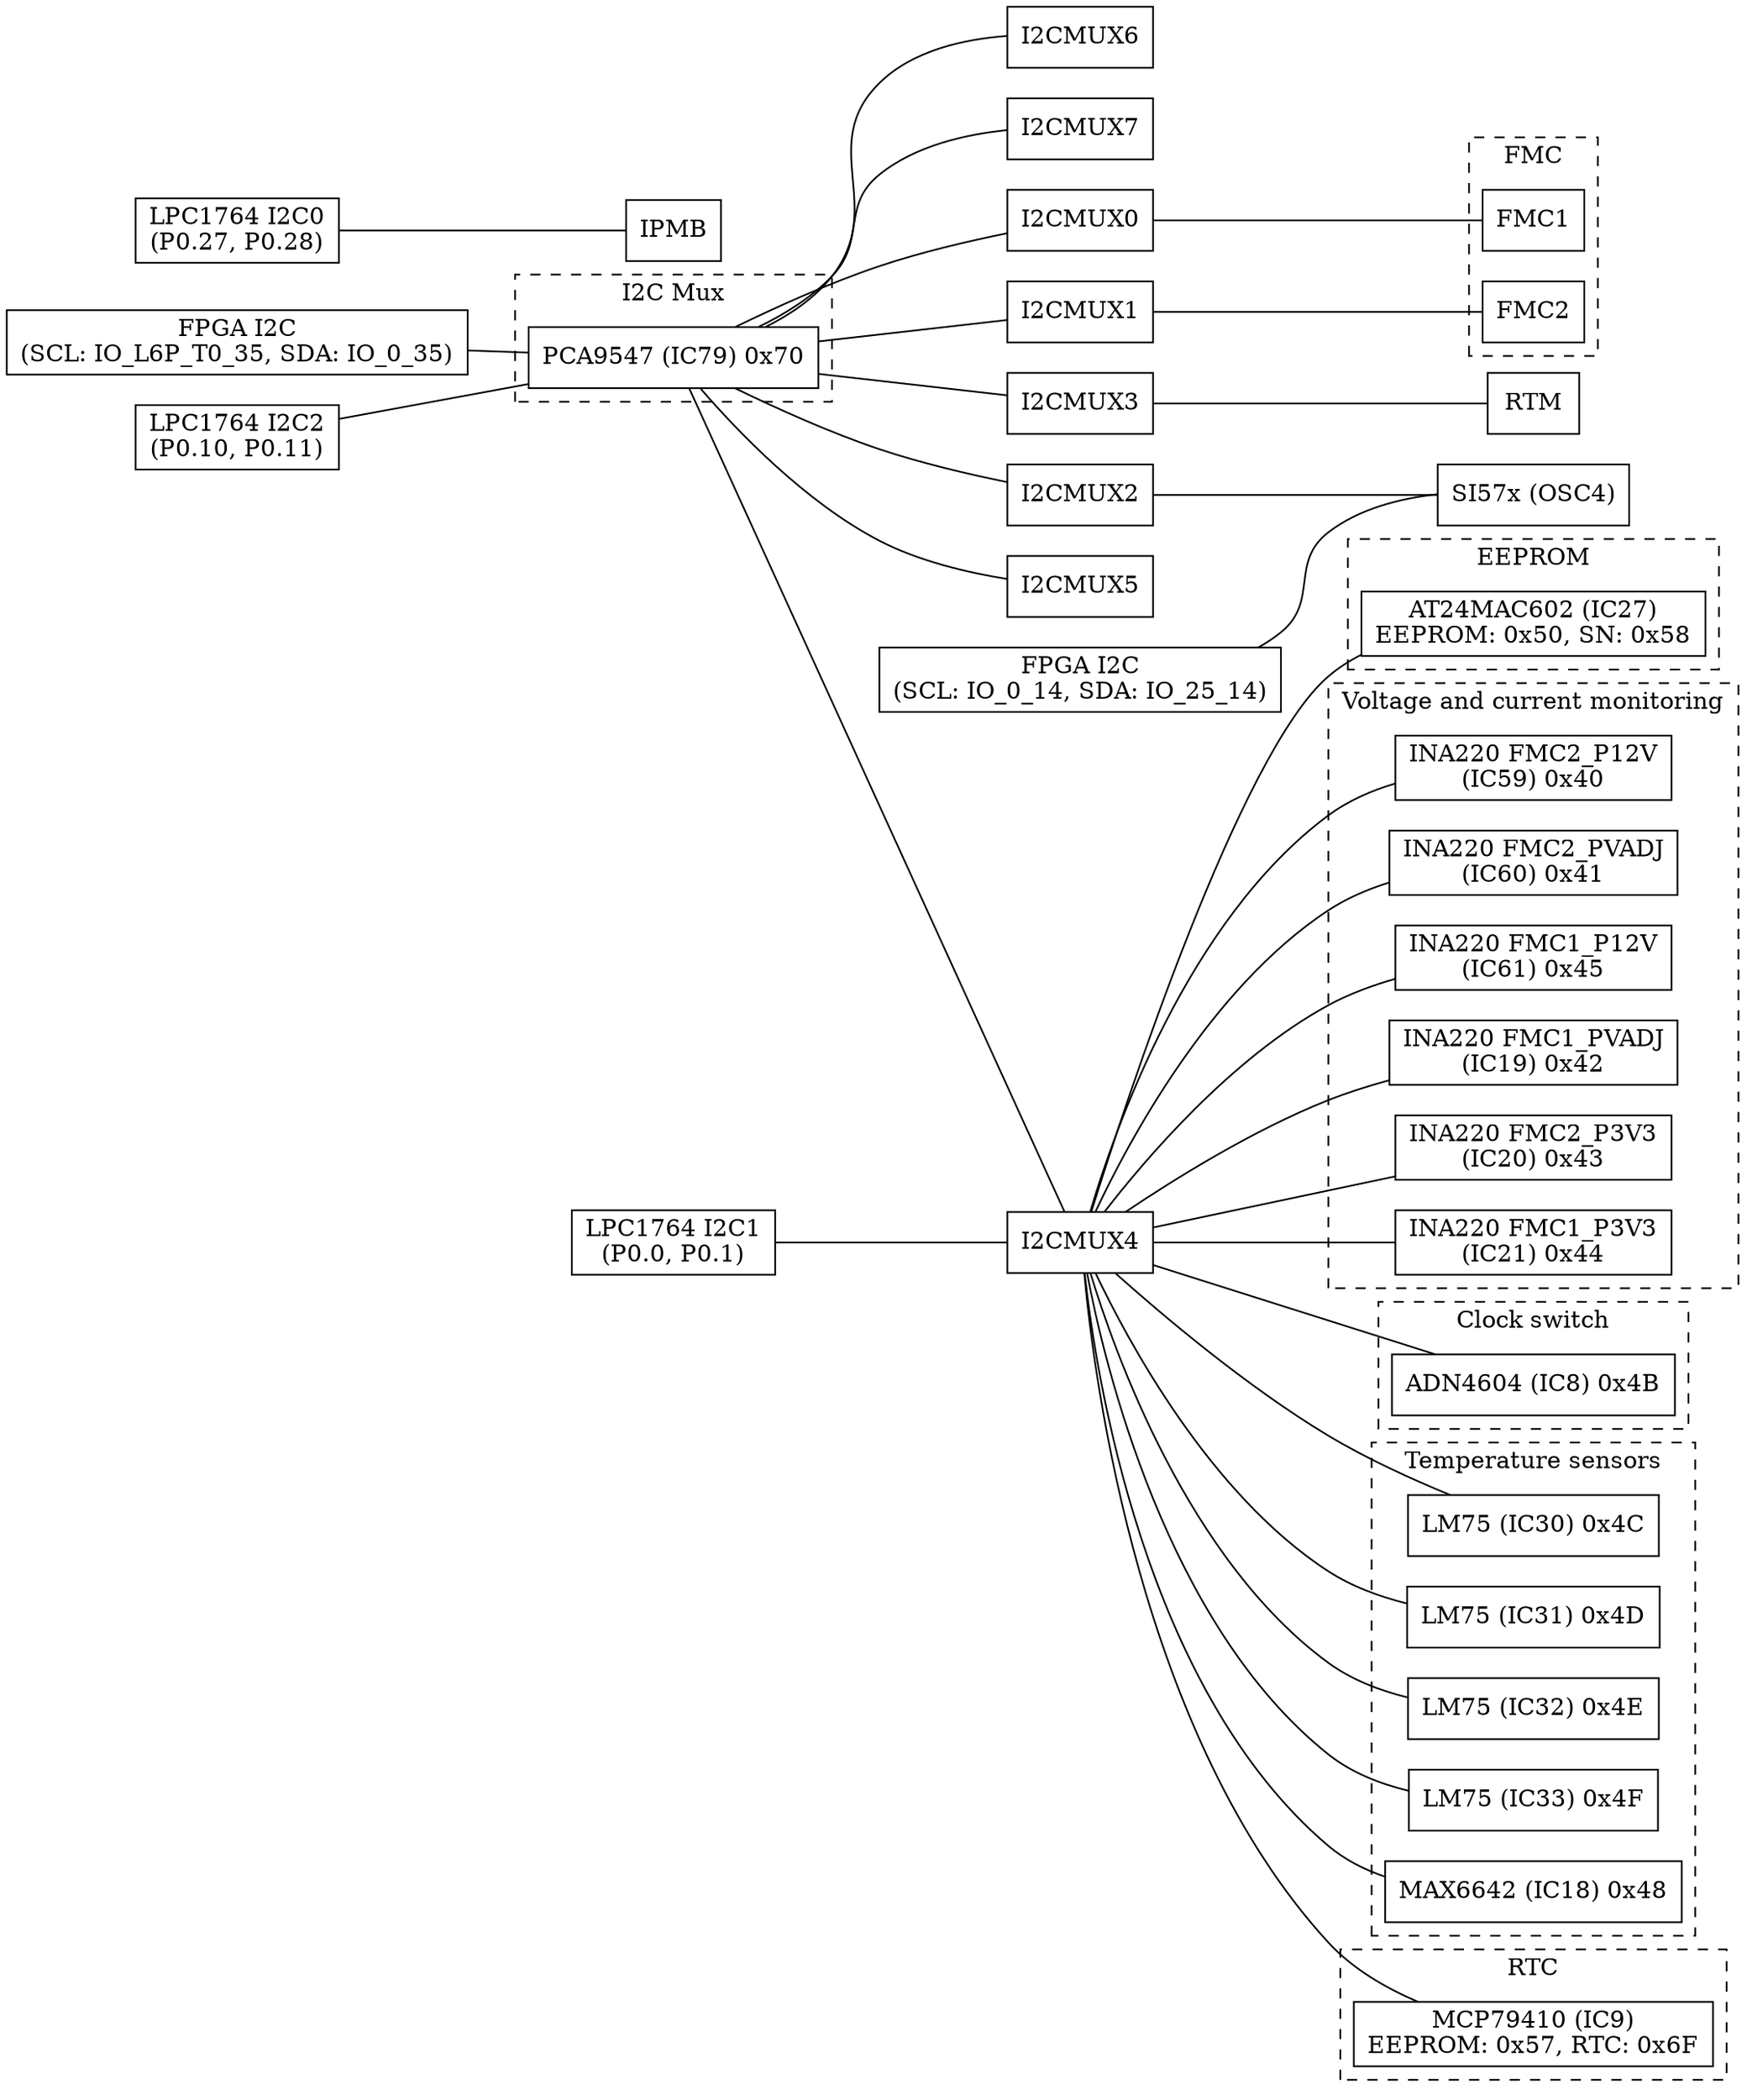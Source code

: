 graph afcv3_i2c_hieranchy {
    rankdir=LR
    FPGA_I2C0 [label="FPGA I2C\n(SCL: IO_L6P_T0_35, SDA: IO_0_35)", shape=rectangle]
    FPGA_I2C1 [label="FPGA I2C\n(SCL: IO_0_14, SDA: IO_25_14)", shape=rectangle]
    LPC1764_I2C0 [label="LPC1764 I2C0\n(P0.27, P0.28)", shape=rectangle]
    LPC1764_I2C1 [label="LPC1764 I2C1\n(P0.0, P0.1)", shape=rectangle]
    LPC1764_I2C2 [label="LPC1764 I2C2\n(P0.10, P0.11)", shape=rectangle]
    I2CMUX0 [label="I2CMUX0", shape=rectangle]
    I2CMUX1 [label="I2CMUX1", shape=rectangle]
    I2CMUX2 [label="I2CMUX2", shape=rectangle]
    I2CMUX3 [label="I2CMUX3", shape=rectangle]
    I2CMUX4 [label="I2CMUX4", shape=rectangle]
    I2CMUX5 [label="I2CMUX5", shape=rectangle]
    I2CMUX6 [label="I2CMUX6", shape=rectangle]
    I2CMUX7 [label="I2CMUX7", shape=rectangle]

    subgraph cluster_i2c_mux {
        label = "I2C Mux"
        style = dashed
        IC79 [label="PCA9547 (IC79) 0x70", shape=rectangle]
    }

    subgraph cluster_temp_sensors {
        label = "Temperature sensors"
        style = dashed
        IC30 [label="LM75 (IC30) 0x4C", shape=rectangle]
        IC31 [label="LM75 (IC31) 0x4D", shape=rectangle]
        IC32 [label="LM75 (IC32) 0x4E", shape=rectangle]
        IC33 [label="LM75 (IC33) 0x4F", shape=rectangle]
        IC18 [label="MAX6642 (IC18) 0x48", shape=rectangle]
    }

    subgraph cluster_rtc {
        label = "RTC"
        style = dashed
        IC9 [label="MCP79410 (IC9)\nEEPROM: 0x57, RTC: 0x6F", shape=rectangle]
    }

    subgraph cluster_eeprom {
        label = "EEPROM"
        style = dashed
        IC27 [label="AT24MAC602 (IC27)\nEEPROM: 0x50, SN: 0x58", shape=rectangle]
    }

    subgraph cluster_vol_cur_monitor {
        label = "Voltage and current monitoring"
        style = dashed
        IC59 [label="INA220 FMC2_P12V\n(IC59) 0x40", shape=rectangle]
        IC60 [label="INA220 FMC2_PVADJ\n(IC60) 0x41", shape=rectangle]
        IC61 [label="INA220 FMC1_P12V\n(IC61) 0x45", shape=rectangle]
        IC19 [label="INA220 FMC1_PVADJ\n(IC19) 0x42", shape=rectangle]
        IC20 [label="INA220 FMC2_P3V3\n(IC20) 0x43", shape=rectangle]
        IC21 [label="INA220 FMC1_P3V3\n(IC21) 0x44", shape=rectangle]
    }

    subgraph cluster_clk_sw {
        label = "Clock switch"
        style = dashed
        IC8 [label="ADN4604 (IC8) 0x4B", shape=rectangle]
    }

    RTM [label="RTM", shape=rectangle]

    subgraph cluster_fmc {
        label = "FMC"
        style = dashed
        FMC2 [label="FMC2", shape=rectangle]
        FMC1 [label="FMC1", shape=rectangle]
    }

    OSC4 [label="SI57x (OSC4)", shape=rectangle]
    IPMB [label="IPMB", shape=rectangle]

    LPC1764_I2C0 -- IPMB

    FPGA_I2C0 -- IC79
    LPC1764_I2C2 -- IC79
    IC79 -- I2CMUX0
    IC79 -- I2CMUX1
    IC79 -- I2CMUX2
    IC79 -- I2CMUX3
    IC79 -- I2CMUX4
    IC79 -- I2CMUX5
    IC79 -- I2CMUX6
    IC79 -- I2CMUX7

    I2CMUX0 -- FMC1

    I2CMUX1 -- FMC2

    I2CMUX2 -- OSC4

    I2CMUX3 -- RTM

    FPGA_I2C1 -- OSC4

    LPC1764_I2C1 -- I2CMUX4

    I2CMUX4 -- IC59
    I2CMUX4 -- IC60
    I2CMUX4 -- IC61
    I2CMUX4 -- IC19
    I2CMUX4 -- IC20
    I2CMUX4 -- IC21

    I2CMUX4 -- IC30
    I2CMUX4 -- IC31
    I2CMUX4 -- IC32
    I2CMUX4 -- IC33
    I2CMUX4 -- IC18

    I2CMUX4 -- IC9
    I2CMUX4 -- IC27
    I2CMUX4 -- IC8
}
